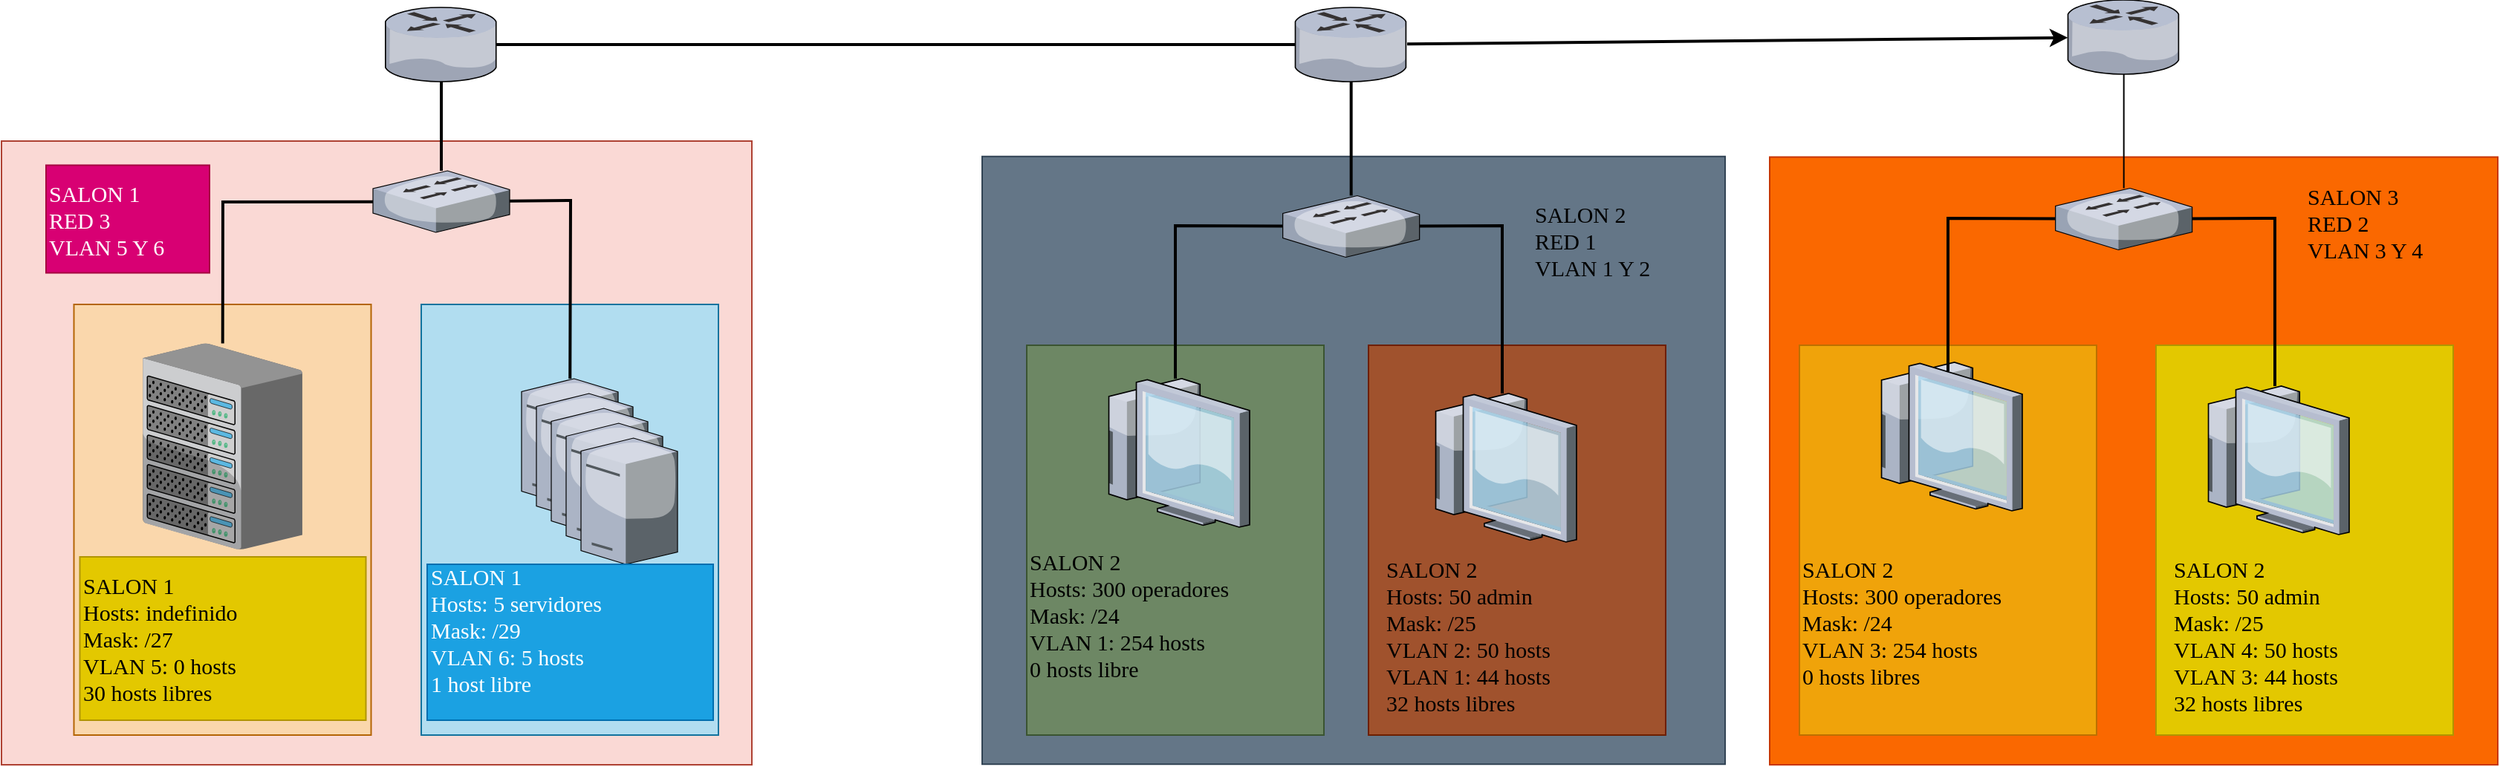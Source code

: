 <mxfile version="21.5.2" type="github">
  <diagram name="Página-1" id="PFD_zlS9a__R6SU-n234">
    <mxGraphModel dx="2507" dy="984" grid="1" gridSize="10" guides="1" tooltips="1" connect="1" arrows="1" fold="1" page="1" pageScale="1" pageWidth="827" pageHeight="1169" math="0" shadow="0">
      <root>
        <mxCell id="0" />
        <mxCell id="1" parent="0" />
        <mxCell id="tRyZ2xvijpnn8zexvKnn-51" value="" style="whiteSpace=wrap;html=1;fillColor=#fad9d5;strokeColor=#ae4132;" vertex="1" parent="1">
          <mxGeometry x="-690" y="240" width="505" height="420" as="geometry" />
        </mxCell>
        <mxCell id="tRyZ2xvijpnn8zexvKnn-50" value="" style="whiteSpace=wrap;html=1;fillColor=#b1ddf0;strokeColor=#10739e;" vertex="1" parent="1">
          <mxGeometry x="-407.5" y="350" width="200" height="290" as="geometry" />
        </mxCell>
        <mxCell id="tRyZ2xvijpnn8zexvKnn-49" value="" style="whiteSpace=wrap;html=1;fillColor=#fad7ac;strokeColor=#b46504;" vertex="1" parent="1">
          <mxGeometry x="-641.25" y="350" width="200" height="290" as="geometry" />
        </mxCell>
        <mxCell id="tRyZ2xvijpnn8zexvKnn-42" value="" style="whiteSpace=wrap;html=1;fillColor=#647687;strokeColor=#314354;fontColor=#ffffff;" vertex="1" parent="1">
          <mxGeometry x="-30" y="250.37" width="500" height="409.25" as="geometry" />
        </mxCell>
        <mxCell id="tRyZ2xvijpnn8zexvKnn-41" value="" style="whiteSpace=wrap;html=1;fillColor=#fa6800;strokeColor=#C73500;fontColor=#000000;" vertex="1" parent="1">
          <mxGeometry x="500" y="250.75" width="490" height="409.25" as="geometry" />
        </mxCell>
        <mxCell id="tRyZ2xvijpnn8zexvKnn-37" value="" style="whiteSpace=wrap;html=1;fillColor=#6d8764;fontColor=#ffffff;strokeColor=#3A5431;" vertex="1" parent="1">
          <mxGeometry y="377.5" width="200" height="262.5" as="geometry" />
        </mxCell>
        <mxCell id="tRyZ2xvijpnn8zexvKnn-38" value="" style="whiteSpace=wrap;html=1;fillColor=#a0522d;fontColor=#ffffff;strokeColor=#6D1F00;" vertex="1" parent="1">
          <mxGeometry x="230" y="377.5" width="200" height="262.5" as="geometry" />
        </mxCell>
        <mxCell id="tRyZ2xvijpnn8zexvKnn-39" value="" style="whiteSpace=wrap;html=1;fillColor=#f0a30a;fontColor=#000000;strokeColor=#BD7000;" vertex="1" parent="1">
          <mxGeometry x="520" y="377.5" width="200" height="262.5" as="geometry" />
        </mxCell>
        <mxCell id="tRyZ2xvijpnn8zexvKnn-40" value="" style="whiteSpace=wrap;html=1;fillColor=#e3c800;fontColor=#000000;strokeColor=#B09500;" vertex="1" parent="1">
          <mxGeometry x="760" y="377.5" width="200" height="262.5" as="geometry" />
        </mxCell>
        <mxCell id="tRyZ2xvijpnn8zexvKnn-5" value="" style="verticalLabelPosition=bottom;sketch=0;aspect=fixed;html=1;verticalAlign=top;strokeColor=none;align=center;outlineConnect=0;shape=mxgraph.citrix.thin_client;" vertex="1" parent="1">
          <mxGeometry x="50" y="400" width="100" height="100" as="geometry" />
        </mxCell>
        <mxCell id="tRyZ2xvijpnn8zexvKnn-6" value="" style="verticalLabelPosition=bottom;sketch=0;aspect=fixed;html=1;verticalAlign=top;strokeColor=none;align=center;outlineConnect=0;shape=mxgraph.citrix.thin_client;" vertex="1" parent="1">
          <mxGeometry x="270" y="410" width="100" height="100" as="geometry" />
        </mxCell>
        <mxCell id="tRyZ2xvijpnn8zexvKnn-9" style="edgeStyle=none;rounded=0;orthogonalLoop=1;jettySize=auto;html=1;endArrow=none;endFill=0;strokeWidth=2;" edge="1" parent="1" source="tRyZ2xvijpnn8zexvKnn-7" target="tRyZ2xvijpnn8zexvKnn-6">
          <mxGeometry relative="1" as="geometry">
            <Array as="points">
              <mxPoint x="320" y="297" />
            </Array>
          </mxGeometry>
        </mxCell>
        <mxCell id="tRyZ2xvijpnn8zexvKnn-10" style="edgeStyle=none;rounded=0;orthogonalLoop=1;jettySize=auto;html=1;endArrow=none;endFill=0;strokeWidth=2;" edge="1" parent="1" source="tRyZ2xvijpnn8zexvKnn-7" target="tRyZ2xvijpnn8zexvKnn-5">
          <mxGeometry relative="1" as="geometry">
            <Array as="points">
              <mxPoint x="100" y="297" />
            </Array>
          </mxGeometry>
        </mxCell>
        <mxCell id="tRyZ2xvijpnn8zexvKnn-7" value="" style="verticalLabelPosition=bottom;sketch=0;aspect=fixed;html=1;verticalAlign=top;strokeColor=none;align=center;outlineConnect=0;shape=mxgraph.citrix.switch;" vertex="1" parent="1">
          <mxGeometry x="172.33" y="276.75" width="92" height="41.5" as="geometry" />
        </mxCell>
        <mxCell id="tRyZ2xvijpnn8zexvKnn-14" style="edgeStyle=none;rounded=0;orthogonalLoop=1;jettySize=auto;html=1;endArrow=none;endFill=0;strokeWidth=2;" edge="1" parent="1" source="tRyZ2xvijpnn8zexvKnn-8" target="tRyZ2xvijpnn8zexvKnn-7">
          <mxGeometry relative="1" as="geometry" />
        </mxCell>
        <mxCell id="tRyZ2xvijpnn8zexvKnn-22" style="edgeStyle=none;rounded=0;orthogonalLoop=1;jettySize=auto;html=1;strokeWidth=2;" edge="1" parent="1" source="tRyZ2xvijpnn8zexvKnn-8" target="tRyZ2xvijpnn8zexvKnn-21">
          <mxGeometry relative="1" as="geometry" />
        </mxCell>
        <mxCell id="tRyZ2xvijpnn8zexvKnn-35" style="edgeStyle=none;rounded=0;orthogonalLoop=1;jettySize=auto;html=1;entryX=0.819;entryY=0.5;entryDx=0;entryDy=0;entryPerimeter=0;strokeWidth=2;endArrow=none;endFill=0;" edge="1" parent="1" source="tRyZ2xvijpnn8zexvKnn-8" target="tRyZ2xvijpnn8zexvKnn-32">
          <mxGeometry relative="1" as="geometry" />
        </mxCell>
        <mxCell id="tRyZ2xvijpnn8zexvKnn-8" value="" style="verticalLabelPosition=bottom;sketch=0;aspect=fixed;html=1;verticalAlign=top;strokeColor=none;align=center;outlineConnect=0;shape=mxgraph.citrix.router;" vertex="1" parent="1">
          <mxGeometry x="180.66" y="150" width="75.34" height="50" as="geometry" />
        </mxCell>
        <mxCell id="tRyZ2xvijpnn8zexvKnn-15" value="" style="verticalLabelPosition=bottom;sketch=0;aspect=fixed;html=1;verticalAlign=top;strokeColor=none;align=center;outlineConnect=0;shape=mxgraph.citrix.thin_client;" vertex="1" parent="1">
          <mxGeometry x="570" y="389" width="100" height="100" as="geometry" />
        </mxCell>
        <mxCell id="tRyZ2xvijpnn8zexvKnn-16" value="" style="verticalLabelPosition=bottom;sketch=0;aspect=fixed;html=1;verticalAlign=top;strokeColor=none;align=center;outlineConnect=0;shape=mxgraph.citrix.thin_client;" vertex="1" parent="1">
          <mxGeometry x="790" y="405" width="100" height="100" as="geometry" />
        </mxCell>
        <mxCell id="tRyZ2xvijpnn8zexvKnn-17" style="edgeStyle=none;rounded=0;orthogonalLoop=1;jettySize=auto;html=1;endArrow=none;endFill=0;strokeWidth=2;" edge="1" parent="1" source="tRyZ2xvijpnn8zexvKnn-19" target="tRyZ2xvijpnn8zexvKnn-16">
          <mxGeometry relative="1" as="geometry">
            <Array as="points">
              <mxPoint x="840" y="292" />
            </Array>
          </mxGeometry>
        </mxCell>
        <mxCell id="tRyZ2xvijpnn8zexvKnn-18" style="edgeStyle=none;rounded=0;orthogonalLoop=1;jettySize=auto;html=1;endArrow=none;endFill=0;strokeWidth=2;" edge="1" parent="1" source="tRyZ2xvijpnn8zexvKnn-19">
          <mxGeometry relative="1" as="geometry">
            <Array as="points">
              <mxPoint x="620" y="292" />
            </Array>
            <mxPoint x="620" y="395" as="targetPoint" />
          </mxGeometry>
        </mxCell>
        <mxCell id="tRyZ2xvijpnn8zexvKnn-19" value="" style="verticalLabelPosition=bottom;sketch=0;aspect=fixed;html=1;verticalAlign=top;strokeColor=none;align=center;outlineConnect=0;shape=mxgraph.citrix.switch;" vertex="1" parent="1">
          <mxGeometry x="692.33" y="271.75" width="92" height="41.5" as="geometry" />
        </mxCell>
        <mxCell id="tRyZ2xvijpnn8zexvKnn-20" style="edgeStyle=none;rounded=0;orthogonalLoop=1;jettySize=auto;html=1;endArrow=none;endFill=0;" edge="1" parent="1" source="tRyZ2xvijpnn8zexvKnn-21" target="tRyZ2xvijpnn8zexvKnn-19">
          <mxGeometry relative="1" as="geometry" />
        </mxCell>
        <mxCell id="tRyZ2xvijpnn8zexvKnn-21" value="" style="verticalLabelPosition=bottom;sketch=0;aspect=fixed;html=1;verticalAlign=top;strokeColor=none;align=center;outlineConnect=0;shape=mxgraph.citrix.router;" vertex="1" parent="1">
          <mxGeometry x="700.66" y="145" width="75.34" height="50" as="geometry" />
        </mxCell>
        <mxCell id="tRyZ2xvijpnn8zexvKnn-23" value="" style="verticalLabelPosition=bottom;sketch=0;aspect=fixed;html=1;verticalAlign=top;strokeColor=none;align=center;outlineConnect=0;shape=mxgraph.citrix.chassis;" vertex="1" parent="1">
          <mxGeometry x="-594.99" y="376.25" width="107.48" height="138.75" as="geometry" />
        </mxCell>
        <mxCell id="tRyZ2xvijpnn8zexvKnn-24" value="" style="verticalLabelPosition=bottom;sketch=0;aspect=fixed;html=1;verticalAlign=top;strokeColor=none;align=center;outlineConnect=0;shape=mxgraph.citrix.license_server;" vertex="1" parent="1">
          <mxGeometry x="-340" y="400" width="65" height="85" as="geometry" />
        </mxCell>
        <mxCell id="tRyZ2xvijpnn8zexvKnn-25" value="" style="verticalLabelPosition=bottom;sketch=0;aspect=fixed;html=1;verticalAlign=top;strokeColor=none;align=center;outlineConnect=0;shape=mxgraph.citrix.license_server;" vertex="1" parent="1">
          <mxGeometry x="-330" y="410" width="65" height="85" as="geometry" />
        </mxCell>
        <mxCell id="tRyZ2xvijpnn8zexvKnn-26" value="" style="verticalLabelPosition=bottom;sketch=0;aspect=fixed;html=1;verticalAlign=top;strokeColor=none;align=center;outlineConnect=0;shape=mxgraph.citrix.license_server;" vertex="1" parent="1">
          <mxGeometry x="-320" y="420" width="65" height="85" as="geometry" />
        </mxCell>
        <mxCell id="tRyZ2xvijpnn8zexvKnn-27" value="" style="verticalLabelPosition=bottom;sketch=0;aspect=fixed;html=1;verticalAlign=top;strokeColor=none;align=center;outlineConnect=0;shape=mxgraph.citrix.license_server;" vertex="1" parent="1">
          <mxGeometry x="-310" y="430" width="65" height="85" as="geometry" />
        </mxCell>
        <mxCell id="tRyZ2xvijpnn8zexvKnn-28" value="" style="verticalLabelPosition=bottom;sketch=0;aspect=fixed;html=1;verticalAlign=top;strokeColor=none;align=center;outlineConnect=0;shape=mxgraph.citrix.license_server;" vertex="1" parent="1">
          <mxGeometry x="-300" y="440" width="65" height="85" as="geometry" />
        </mxCell>
        <mxCell id="tRyZ2xvijpnn8zexvKnn-33" style="edgeStyle=none;rounded=0;orthogonalLoop=1;jettySize=auto;html=1;endArrow=none;endFill=0;strokeWidth=2;" edge="1" parent="1" source="tRyZ2xvijpnn8zexvKnn-30" target="tRyZ2xvijpnn8zexvKnn-24">
          <mxGeometry relative="1" as="geometry">
            <Array as="points">
              <mxPoint x="-307" y="280" />
            </Array>
          </mxGeometry>
        </mxCell>
        <mxCell id="tRyZ2xvijpnn8zexvKnn-34" style="edgeStyle=none;rounded=0;orthogonalLoop=1;jettySize=auto;html=1;endArrow=none;endFill=0;strokeWidth=2;" edge="1" parent="1" source="tRyZ2xvijpnn8zexvKnn-30" target="tRyZ2xvijpnn8zexvKnn-23">
          <mxGeometry relative="1" as="geometry">
            <Array as="points">
              <mxPoint x="-541" y="281" />
            </Array>
          </mxGeometry>
        </mxCell>
        <mxCell id="tRyZ2xvijpnn8zexvKnn-30" value="" style="verticalLabelPosition=bottom;sketch=0;aspect=fixed;html=1;verticalAlign=top;strokeColor=none;align=center;outlineConnect=0;shape=mxgraph.citrix.switch;" vertex="1" parent="1">
          <mxGeometry x="-440" y="260" width="92" height="41.5" as="geometry" />
        </mxCell>
        <mxCell id="tRyZ2xvijpnn8zexvKnn-36" style="edgeStyle=none;rounded=0;orthogonalLoop=1;jettySize=auto;html=1;strokeWidth=2;endArrow=none;endFill=0;" edge="1" parent="1" source="tRyZ2xvijpnn8zexvKnn-32" target="tRyZ2xvijpnn8zexvKnn-30">
          <mxGeometry relative="1" as="geometry" />
        </mxCell>
        <mxCell id="tRyZ2xvijpnn8zexvKnn-32" value="" style="verticalLabelPosition=bottom;sketch=0;aspect=fixed;html=1;verticalAlign=top;strokeColor=none;align=center;outlineConnect=0;shape=mxgraph.citrix.router;" vertex="1" parent="1">
          <mxGeometry x="-431.67" y="150" width="75.34" height="50" as="geometry" />
        </mxCell>
        <mxCell id="tRyZ2xvijpnn8zexvKnn-53" value="&lt;font face=&quot;Lucida Console&quot; style=&quot;font-size: 15px;&quot;&gt;SALON 2&lt;br&gt;Hosts: 300 operadores&lt;br&gt;Mask: /24&lt;br&gt;VLAN 1: 254 hosts&lt;br&gt;0 hosts libre&lt;br&gt;&lt;br&gt;&lt;/font&gt;" style="text;strokeColor=none;align=left;fillColor=none;html=1;verticalAlign=middle;whiteSpace=wrap;rounded=0;" vertex="1" parent="1">
          <mxGeometry y="510" width="210" height="115" as="geometry" />
        </mxCell>
        <mxCell id="tRyZ2xvijpnn8zexvKnn-54" value="&lt;font face=&quot;Lucida Console&quot; style=&quot;font-size: 15px;&quot;&gt;SALON 2&lt;br&gt;Hosts: 50 admin&lt;br&gt;Mask: /25&lt;br&gt;VLAN 2: 50 hosts&lt;br&gt;VLAN 1: 44 hosts&lt;br&gt;32 hosts libres&lt;br&gt;&lt;/font&gt;" style="text;strokeColor=none;align=left;fillColor=none;html=1;verticalAlign=middle;whiteSpace=wrap;rounded=0;" vertex="1" parent="1">
          <mxGeometry x="240" y="515" width="160" height="115" as="geometry" />
        </mxCell>
        <mxCell id="tRyZ2xvijpnn8zexvKnn-55" value="&lt;font face=&quot;Lucida Console&quot; style=&quot;font-size: 15px;&quot;&gt;SALON 2&lt;br&gt;RED 1&lt;br&gt;VLAN 1 Y 2&lt;br&gt;&lt;/font&gt;" style="text;strokeColor=none;align=left;fillColor=none;html=1;verticalAlign=middle;whiteSpace=wrap;rounded=0;" vertex="1" parent="1">
          <mxGeometry x="340" y="271.75" width="130" height="70" as="geometry" />
        </mxCell>
        <mxCell id="tRyZ2xvijpnn8zexvKnn-56" value="&lt;font face=&quot;Lucida Console&quot; style=&quot;font-size: 15px;&quot;&gt;SALON 2&lt;br&gt;Hosts: 300 operadores&lt;br&gt;Mask: /24&lt;br&gt;VLAN 3: 254 hosts&lt;br&gt;0 hosts libres&lt;br&gt;&lt;br&gt;&lt;/font&gt;" style="text;strokeColor=none;align=left;fillColor=none;html=1;verticalAlign=middle;whiteSpace=wrap;rounded=0;" vertex="1" parent="1">
          <mxGeometry x="520" y="515" width="210" height="115" as="geometry" />
        </mxCell>
        <mxCell id="tRyZ2xvijpnn8zexvKnn-57" value="&lt;font face=&quot;Lucida Console&quot; style=&quot;font-size: 15px;&quot;&gt;SALON 2&lt;br&gt;Hosts: 50 admin&lt;br&gt;Mask: /25&lt;br&gt;VLAN 4: 50 hosts&lt;br&gt;VLAN 3: 44 hosts&lt;br&gt;32 hosts libres&lt;br&gt;&lt;/font&gt;" style="text;strokeColor=none;align=left;fillColor=none;html=1;verticalAlign=middle;whiteSpace=wrap;rounded=0;" vertex="1" parent="1">
          <mxGeometry x="770" y="515" width="160" height="115" as="geometry" />
        </mxCell>
        <mxCell id="tRyZ2xvijpnn8zexvKnn-58" value="&lt;font face=&quot;Lucida Console&quot; style=&quot;font-size: 15px;&quot;&gt;SALON 3&lt;br&gt;RED 2&lt;br&gt;VLAN 3 Y 4&lt;br&gt;&lt;/font&gt;" style="text;strokeColor=none;align=left;fillColor=none;html=1;verticalAlign=middle;whiteSpace=wrap;rounded=0;" vertex="1" parent="1">
          <mxGeometry x="860" y="260" width="110" height="70" as="geometry" />
        </mxCell>
        <mxCell id="tRyZ2xvijpnn8zexvKnn-59" value="&lt;font face=&quot;Lucida Console&quot; style=&quot;font-size: 15px;&quot;&gt;SALON 1&lt;br&gt;Hosts: 5 servidores&lt;br&gt;Mask: /29&lt;br&gt;VLAN 6: 5 hosts&lt;br&gt;1 host libre&lt;br&gt;&lt;br&gt;&lt;/font&gt;" style="text;align=left;html=1;verticalAlign=middle;whiteSpace=wrap;rounded=0;fillColor=#1ba1e2;fontColor=#ffffff;strokeColor=#006EAF;" vertex="1" parent="1">
          <mxGeometry x="-403.5" y="525" width="192.5" height="105" as="geometry" />
        </mxCell>
        <mxCell id="tRyZ2xvijpnn8zexvKnn-60" value="&lt;font face=&quot;Lucida Console&quot; style=&quot;font-size: 15px;&quot;&gt;SALON 1&lt;br&gt;Hosts: indefinido&lt;br&gt;Mask: /27&lt;br&gt;VLAN 5: 0 hosts&lt;br&gt;30 hosts libres&lt;br&gt;&lt;/font&gt;" style="text;align=left;html=1;verticalAlign=middle;whiteSpace=wrap;rounded=0;fillColor=#e3c800;fontColor=#000000;strokeColor=#B09500;" vertex="1" parent="1">
          <mxGeometry x="-637.25" y="520" width="192.5" height="110" as="geometry" />
        </mxCell>
        <mxCell id="tRyZ2xvijpnn8zexvKnn-61" value="&lt;font face=&quot;Lucida Console&quot; style=&quot;font-size: 15px;&quot;&gt;SALON 1&lt;br&gt;RED 3&lt;br&gt;VLAN 5 Y 6&lt;br&gt;&lt;/font&gt;" style="text;align=left;html=1;verticalAlign=middle;whiteSpace=wrap;rounded=0;fillColor=#d80073;fontColor=#ffffff;strokeColor=#A50040;" vertex="1" parent="1">
          <mxGeometry x="-660" y="256.25" width="110" height="72.5" as="geometry" />
        </mxCell>
      </root>
    </mxGraphModel>
  </diagram>
</mxfile>
